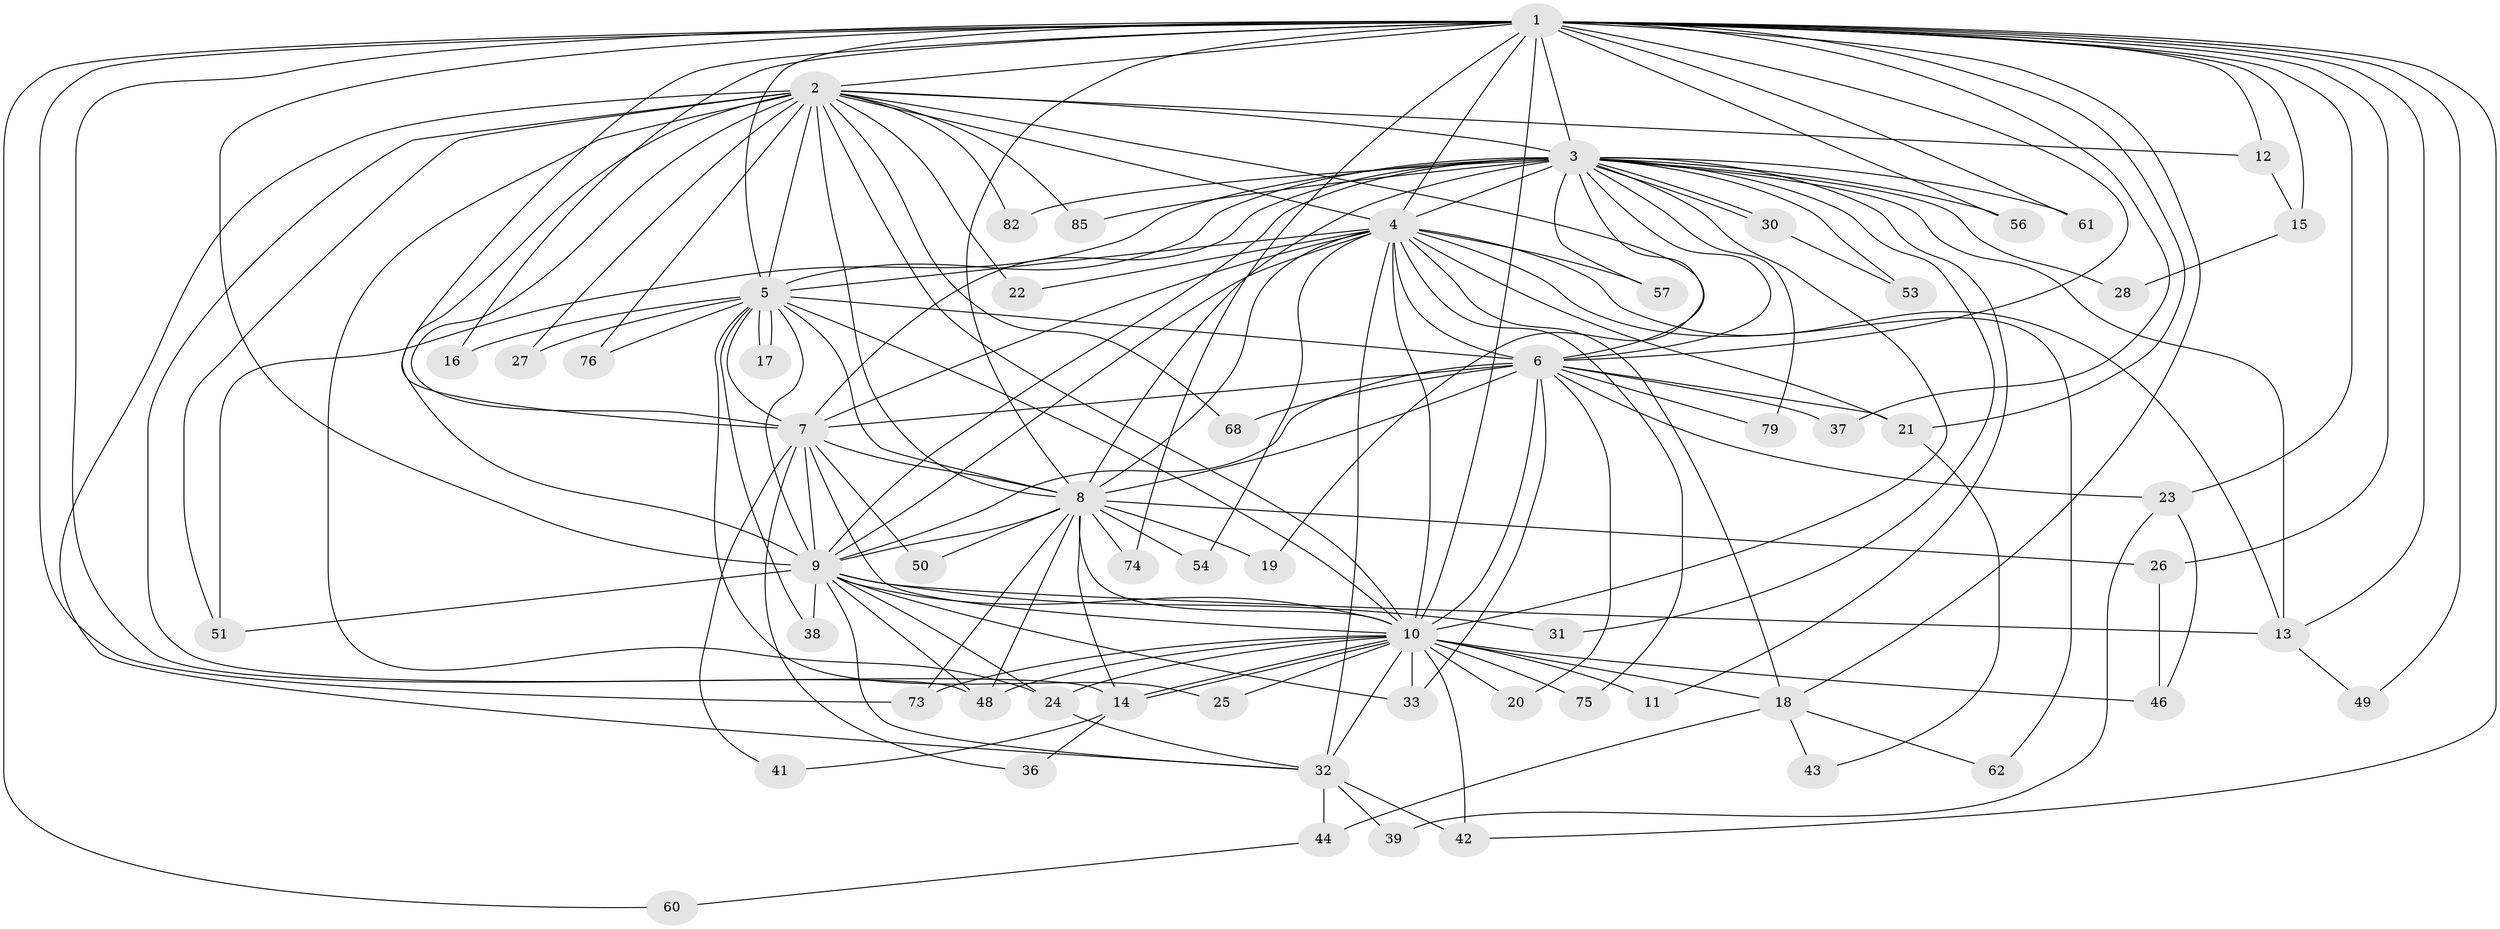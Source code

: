 // original degree distribution, {28: 0.011627906976744186, 21: 0.023255813953488372, 25: 0.023255813953488372, 16: 0.023255813953488372, 13: 0.011627906976744186, 17: 0.011627906976744186, 19: 0.011627906976744186, 3: 0.18604651162790697, 5: 0.03488372093023256, 6: 0.023255813953488372, 2: 0.5930232558139535, 4: 0.046511627906976744}
// Generated by graph-tools (version 1.1) at 2025/17/03/04/25 18:17:54]
// undirected, 60 vertices, 162 edges
graph export_dot {
graph [start="1"]
  node [color=gray90,style=filled];
  1 [super="+55"];
  2;
  3;
  4 [super="+84"];
  5;
  6;
  7;
  8;
  9 [super="+29+40+83+47"];
  10;
  11 [super="+58"];
  12;
  13 [super="+59"];
  14 [super="+64+72"];
  15;
  16;
  17;
  18 [super="+35"];
  19;
  20;
  21 [super="+77"];
  22;
  23;
  24 [super="+65"];
  25;
  26;
  27 [super="+67"];
  28;
  30;
  31;
  32 [super="+52+34"];
  33 [super="+71"];
  36;
  37;
  38;
  39;
  41;
  42;
  43;
  44;
  46 [super="+66"];
  48 [super="+63"];
  49;
  50;
  51 [super="+80"];
  53;
  54;
  56;
  57 [super="+78"];
  60;
  61;
  62;
  68;
  73 [super="+86"];
  74;
  75;
  76;
  79;
  82;
  85;
  1 -- 2;
  1 -- 3;
  1 -- 4;
  1 -- 5;
  1 -- 6;
  1 -- 7;
  1 -- 8;
  1 -- 9 [weight=3];
  1 -- 10;
  1 -- 12;
  1 -- 13;
  1 -- 15;
  1 -- 16;
  1 -- 18;
  1 -- 21;
  1 -- 23;
  1 -- 26;
  1 -- 37;
  1 -- 42;
  1 -- 48;
  1 -- 49;
  1 -- 56;
  1 -- 60;
  1 -- 61;
  1 -- 74;
  1 -- 73;
  2 -- 3;
  2 -- 4;
  2 -- 5;
  2 -- 6;
  2 -- 7;
  2 -- 8;
  2 -- 9;
  2 -- 10;
  2 -- 12;
  2 -- 22;
  2 -- 24;
  2 -- 27 [weight=2];
  2 -- 51;
  2 -- 68;
  2 -- 76;
  2 -- 82;
  2 -- 85;
  2 -- 32;
  2 -- 14;
  3 -- 4 [weight=2];
  3 -- 5;
  3 -- 6;
  3 -- 7;
  3 -- 8;
  3 -- 9;
  3 -- 10;
  3 -- 11;
  3 -- 19;
  3 -- 28;
  3 -- 30;
  3 -- 30;
  3 -- 31;
  3 -- 53;
  3 -- 56;
  3 -- 57;
  3 -- 61;
  3 -- 79;
  3 -- 82;
  3 -- 85;
  3 -- 13;
  3 -- 51;
  4 -- 5;
  4 -- 6;
  4 -- 7;
  4 -- 8;
  4 -- 9 [weight=2];
  4 -- 10;
  4 -- 13;
  4 -- 18;
  4 -- 21;
  4 -- 22;
  4 -- 32;
  4 -- 54;
  4 -- 57 [weight=2];
  4 -- 62;
  4 -- 75;
  5 -- 6;
  5 -- 7;
  5 -- 8;
  5 -- 9;
  5 -- 10;
  5 -- 16;
  5 -- 17;
  5 -- 17;
  5 -- 25;
  5 -- 27;
  5 -- 38;
  5 -- 76;
  6 -- 7;
  6 -- 8;
  6 -- 9;
  6 -- 10;
  6 -- 20;
  6 -- 23;
  6 -- 33;
  6 -- 37;
  6 -- 68;
  6 -- 79;
  6 -- 21;
  7 -- 8;
  7 -- 9 [weight=2];
  7 -- 10;
  7 -- 36;
  7 -- 41;
  7 -- 50;
  8 -- 9;
  8 -- 10;
  8 -- 19;
  8 -- 26;
  8 -- 48;
  8 -- 50;
  8 -- 54;
  8 -- 73;
  8 -- 74;
  8 -- 14;
  9 -- 10 [weight=2];
  9 -- 24;
  9 -- 31;
  9 -- 38;
  9 -- 51;
  9 -- 33;
  9 -- 32;
  9 -- 13;
  9 -- 48;
  10 -- 11 [weight=2];
  10 -- 14;
  10 -- 14;
  10 -- 20;
  10 -- 25;
  10 -- 33;
  10 -- 42;
  10 -- 73;
  10 -- 75;
  10 -- 48;
  10 -- 46;
  10 -- 24;
  10 -- 32;
  10 -- 18;
  12 -- 15;
  13 -- 49;
  14 -- 36;
  14 -- 41;
  15 -- 28;
  18 -- 43;
  18 -- 44;
  18 -- 62;
  21 -- 43;
  23 -- 39;
  23 -- 46;
  24 -- 32;
  26 -- 46;
  30 -- 53;
  32 -- 39;
  32 -- 42;
  32 -- 44;
  44 -- 60;
}
